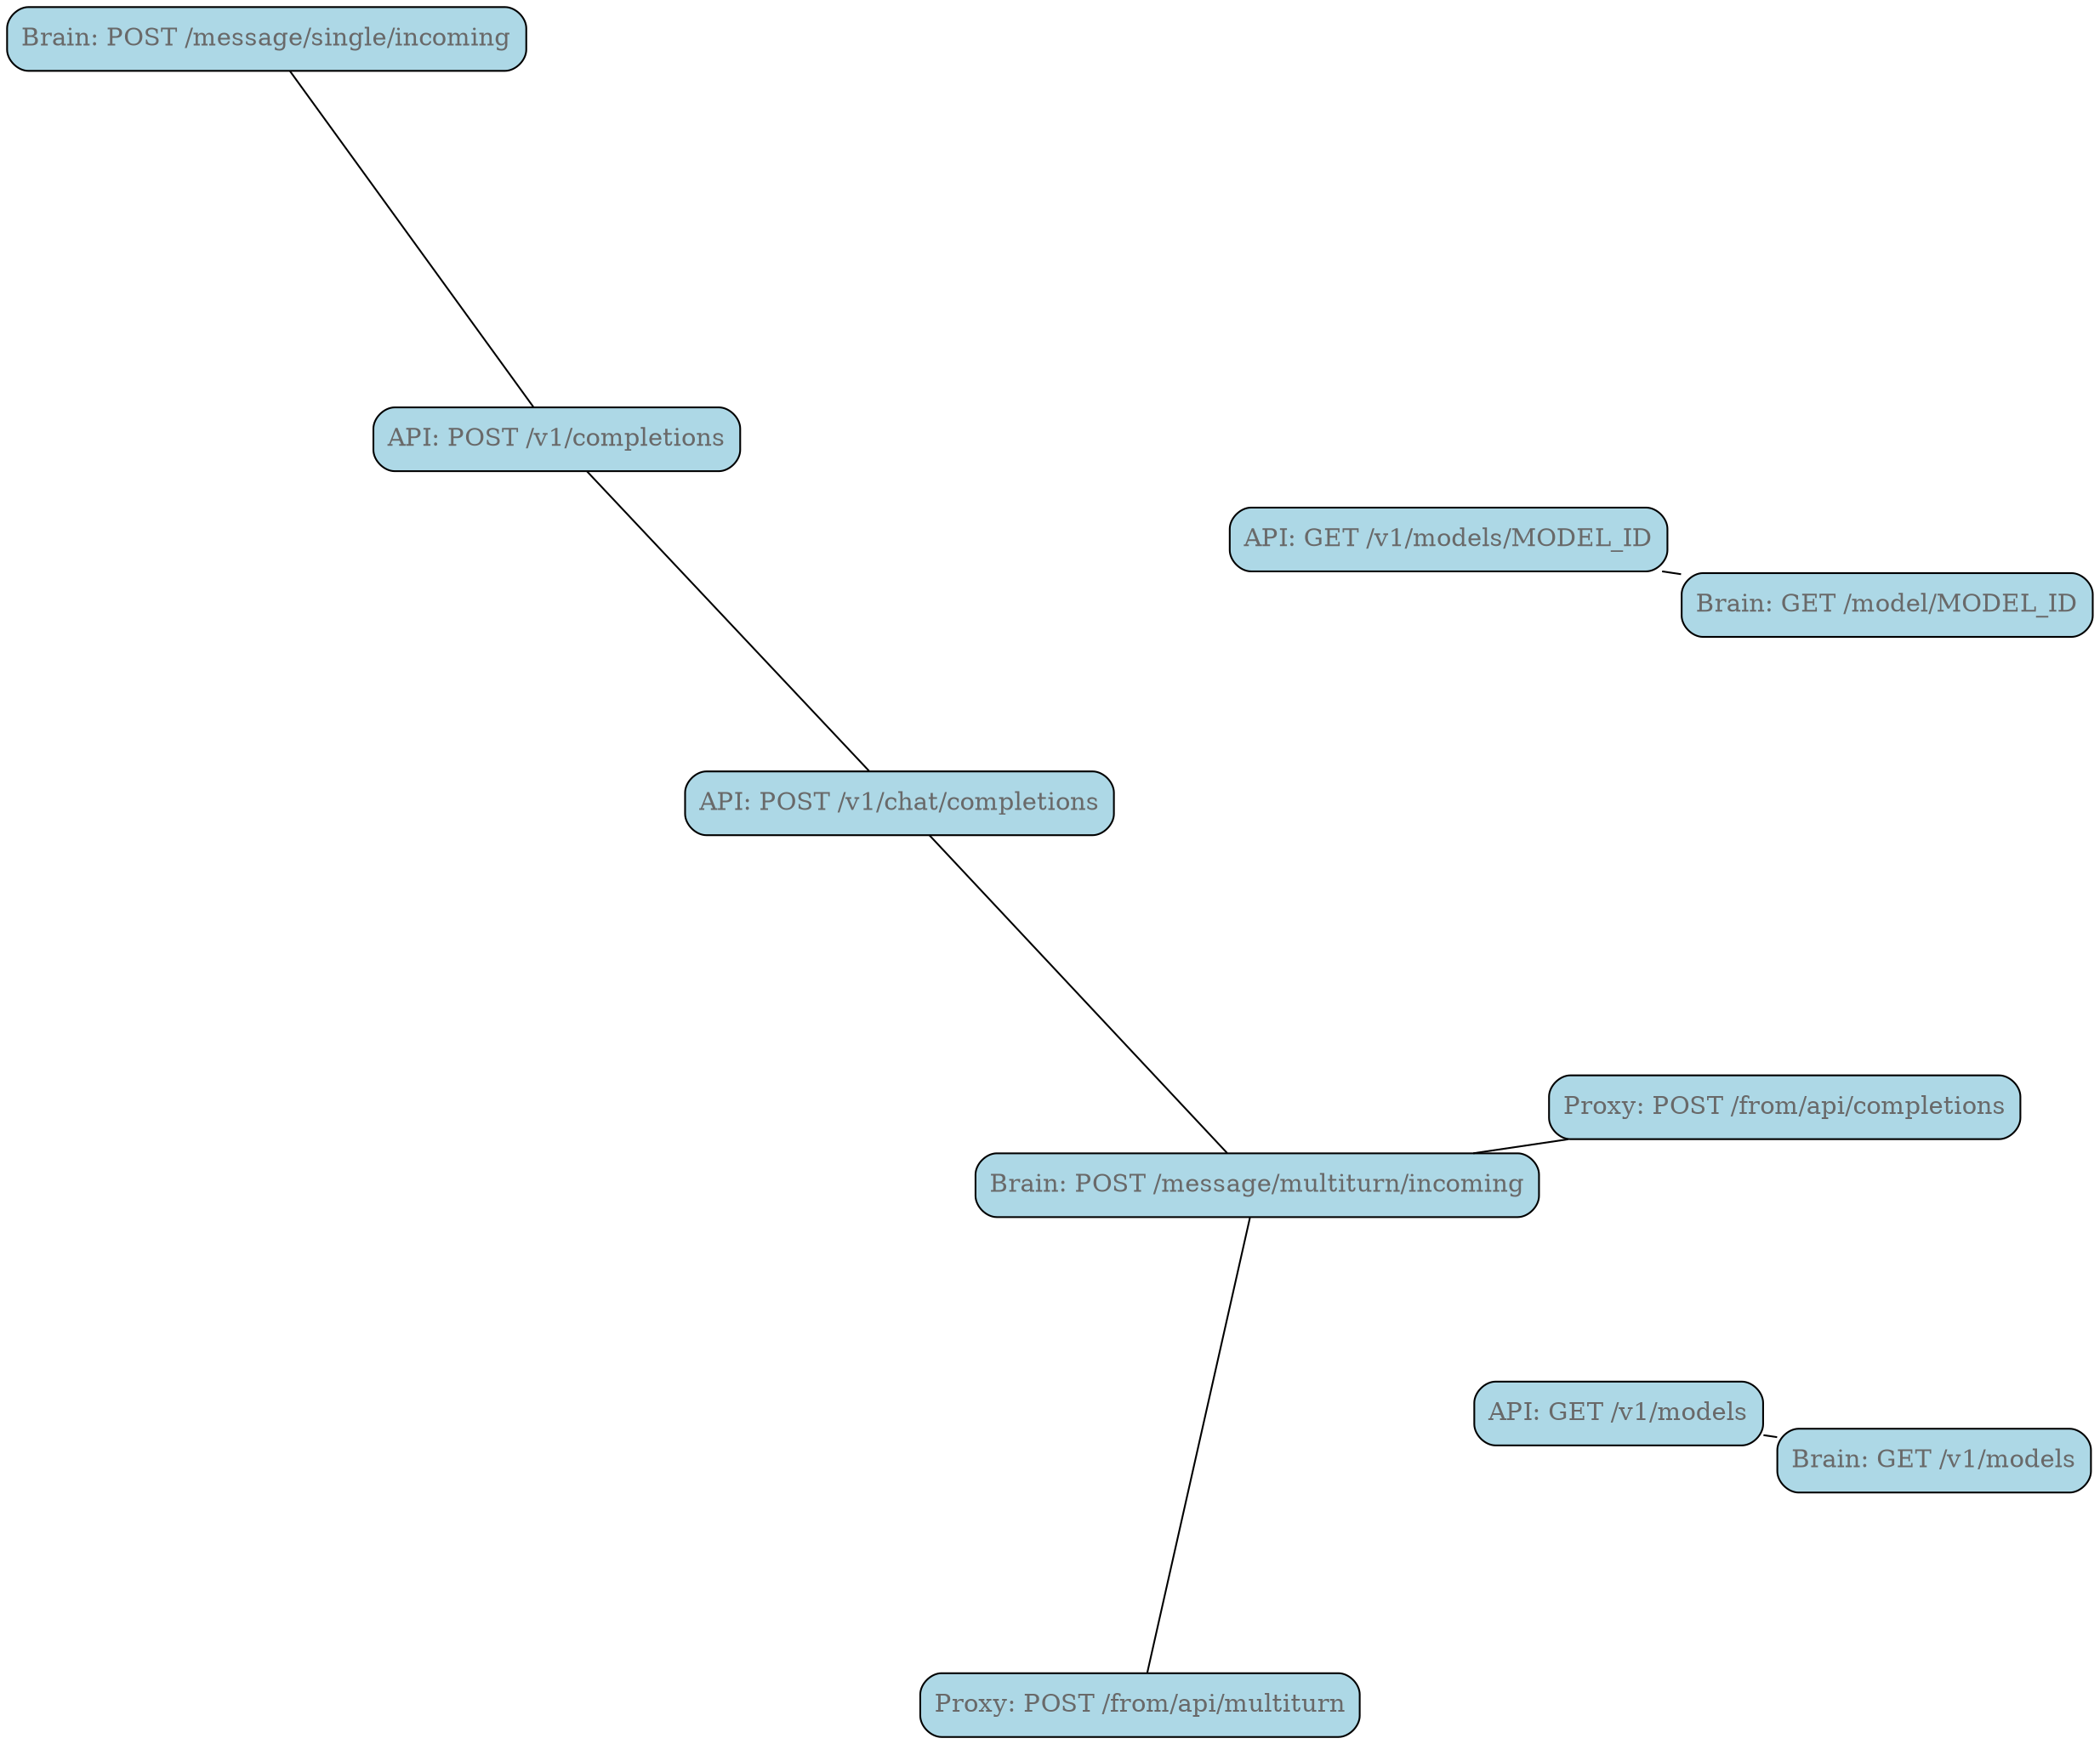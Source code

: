 graph Microservices {
  /* Force‑directed layout: neato or sfdp are your friends */
  layout=neato;       /* or use sfdp for bigger graphs */
  overlap=false;      /* prevent nodes from colliding */
  splines=true;       /* smooth, curved edges */

  /* Global node styling */
  node [
    shape=box,
    style="filled,rounded",
    fillcolor=lightblue,
    fontcolor=dimgray
  ];

  /* Optional: give heavier “gravity” to high‑degree nodes */
  edge [
    weight=2         /* boost spring strength */
  ];

  /* Define nodes (your endpoints as labels) */
  "API: POST /v1/chat/completions"
  "API: POST /v1/completions"
  "Brain: POST /message/multiturn/incoming"
  "Brain: POST /message/single/incoming"
  "API: GET /v1/models/MODEL_ID"
  "Brain: GET /model/MODEL_ID"
  "API: GET /v1/models"
  "Brain: GET /v1/models"
  "Proxy: POST /from/api/multiturn"
  "Proxy: POST /from/api/completions"

  /* Describe connections */
  "API: POST /v1/chat/completions"          -- "API: POST /v1/completions"
  "API: POST /v1/chat/completions"          -- "Brain: POST /message/multiturn/incoming"
  "API: POST /v1/completions"               -- "Brain: POST /message/single/incoming"
  "API: GET /v1/models/MODEL_ID"            -- "Brain: GET /model/MODEL_ID"
  "API: GET /v1/models"                     -- "Brain: GET /v1/models"
  "Brain: POST /message/multiturn/incoming" -- "Proxy: POST /from/api/multiturn"
  "Brain: POST /message/multiturn/incoming" -- "Proxy: POST /from/api/completions"

}

/* generate with twopi -Tsvg endpoint.dot -o endpoint.svg or neato -Tpng endpoint.dot -o endpoint.png */